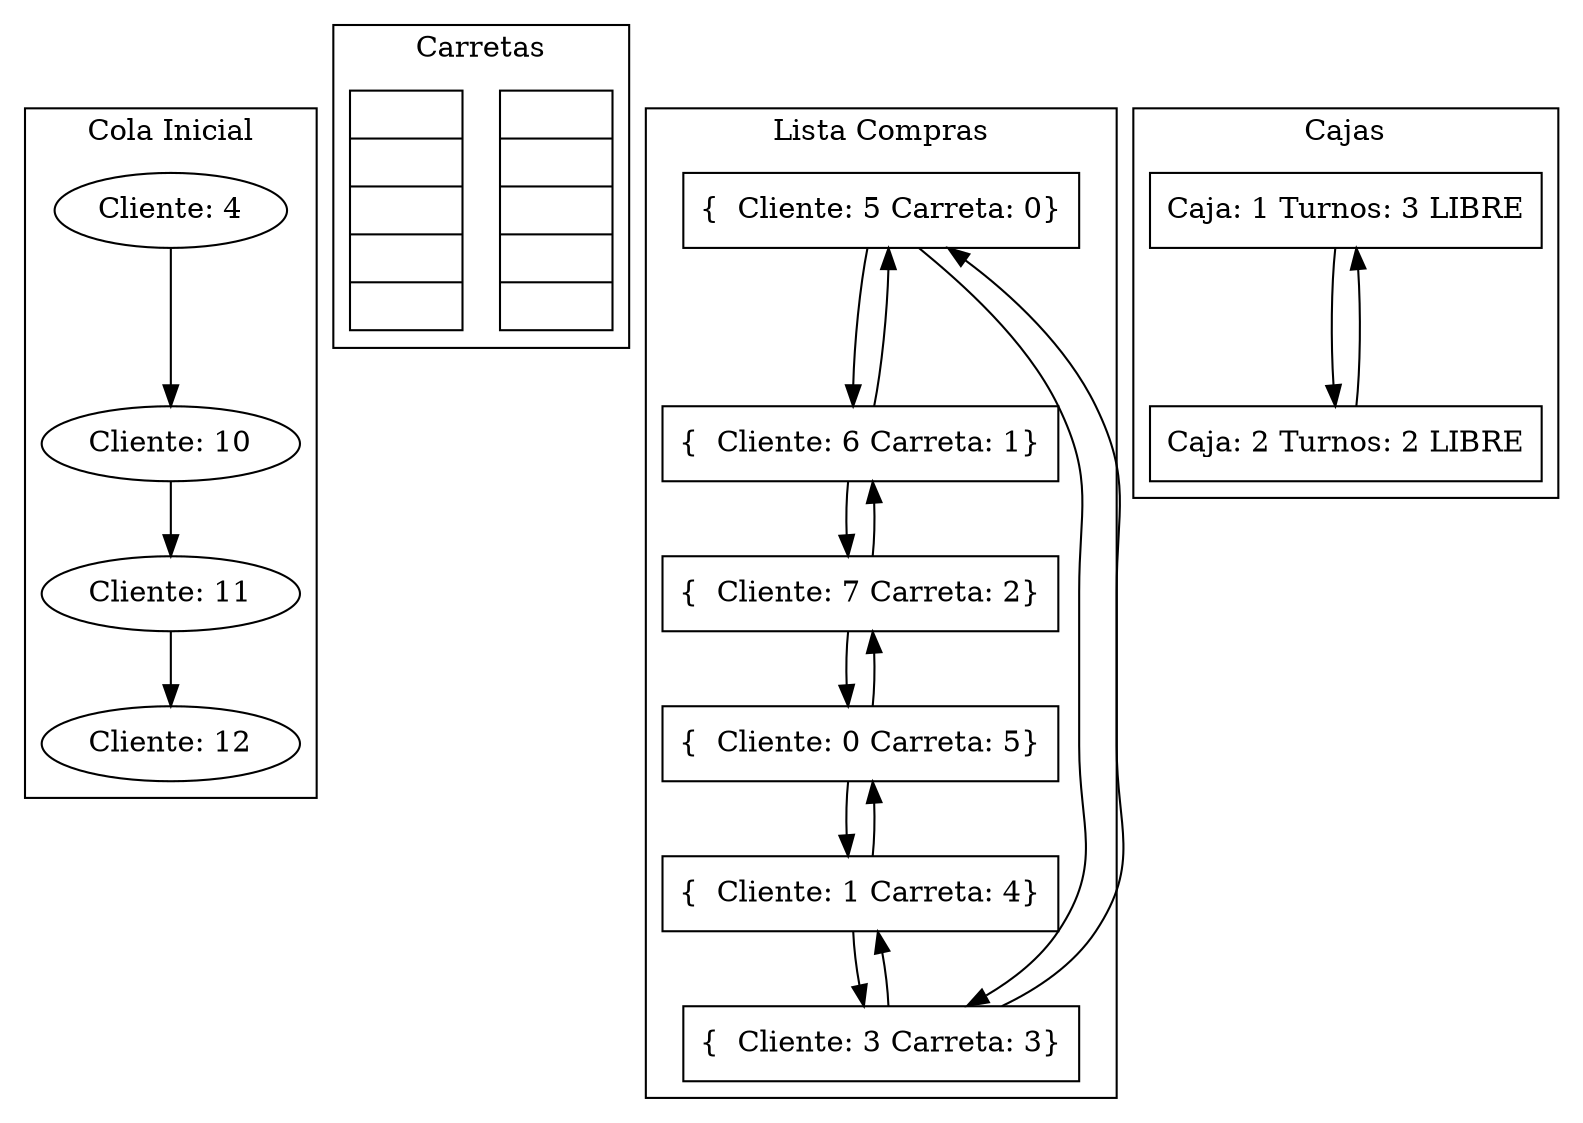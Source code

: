 digraph G {
subgraph cluster_1 {
label = "Cola Inicial" 
nodeCI0 [shape=oval, label="Cliente: 4"];
nodeCI1 [shape=oval, label="Cliente: 10"];
nodeCI2 [shape=oval, label="Cliente: 11"];
nodeCI3 [shape=oval, label="Cliente: 12"];
nodeCI0 -> nodeCI1;
nodeCI1 -> nodeCI2;
nodeCI2 -> nodeCI3;
}
subgraph cluster_2 {
label = "Carretas" 
nodeP1 [shape=record, label="{ ||||}"];
nodeP2 [shape=record, label="{ ||||}"];
}
subgraph cluster_3 {
label = "Lista Compras" 
nodeL0 [shape=box, label="{  Cliente: 5 Carreta: 0}"];
nodeL1 [shape=box, label="{  Cliente: 6 Carreta: 1}"];
nodeL2 [shape=box, label="{  Cliente: 7 Carreta: 2}"];
nodeL3 [shape=box, label="{  Cliente: 0 Carreta: 5}"];
nodeL4 [shape=box, label="{  Cliente: 1 Carreta: 4}"];
nodeL5 [shape=box, label="{  Cliente: 3 Carreta: 3}"];
nodeL0 -> nodeL1;
nodeL1 -> nodeL2;
nodeL2 -> nodeL3;
nodeL3 -> nodeL4;
nodeL4 -> nodeL5;
nodeL5 -> nodeL0;
nodeL5 -> nodeL4;
nodeL4 -> nodeL3;
nodeL3 -> nodeL2;
nodeL2 -> nodeL1;
nodeL1 -> nodeL0;
nodeL0 -> nodeL5;
}
subgraph cluster_4 {
label = "Cola Pagos" 
}
subgraph cluster_5 {
label = "Cajas" 
nodeCA0 [shape=box, label="Caja: 1 Turnos: 3 LIBRE"];
nodeCA1 [shape=box, label="Caja: 2 Turnos: 2 LIBRE"];
nodeCA0 -> nodeCA1;
nodeCA1 -> nodeCA0;
}
}